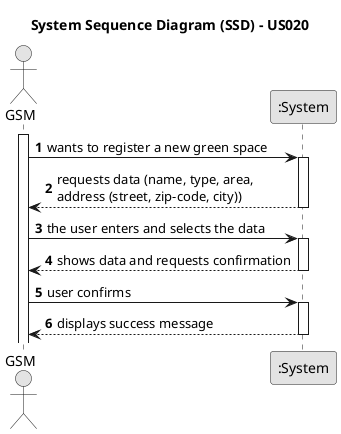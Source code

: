 @startuml
skinparam monochrome true
skinparam packageStyle rectangle
skinparam shadowing false

title System Sequence Diagram (SSD) - US020

autonumber

actor "GSM" as GSM
participant ":System" as System

activate GSM

    GSM -> System : wants to register a new green space
    activate System

        System --> GSM : requests data (name, type, area, \naddress (street, zip-code, city))
    deactivate System
    GSM -> System : the user enters and selects the data
    activate System

        System --> GSM : shows data and requests confirmation
    deactivate System
    GSM -> System :  user confirms
    activate System

        System --> GSM : displays success message
    deactivate System
@enduml